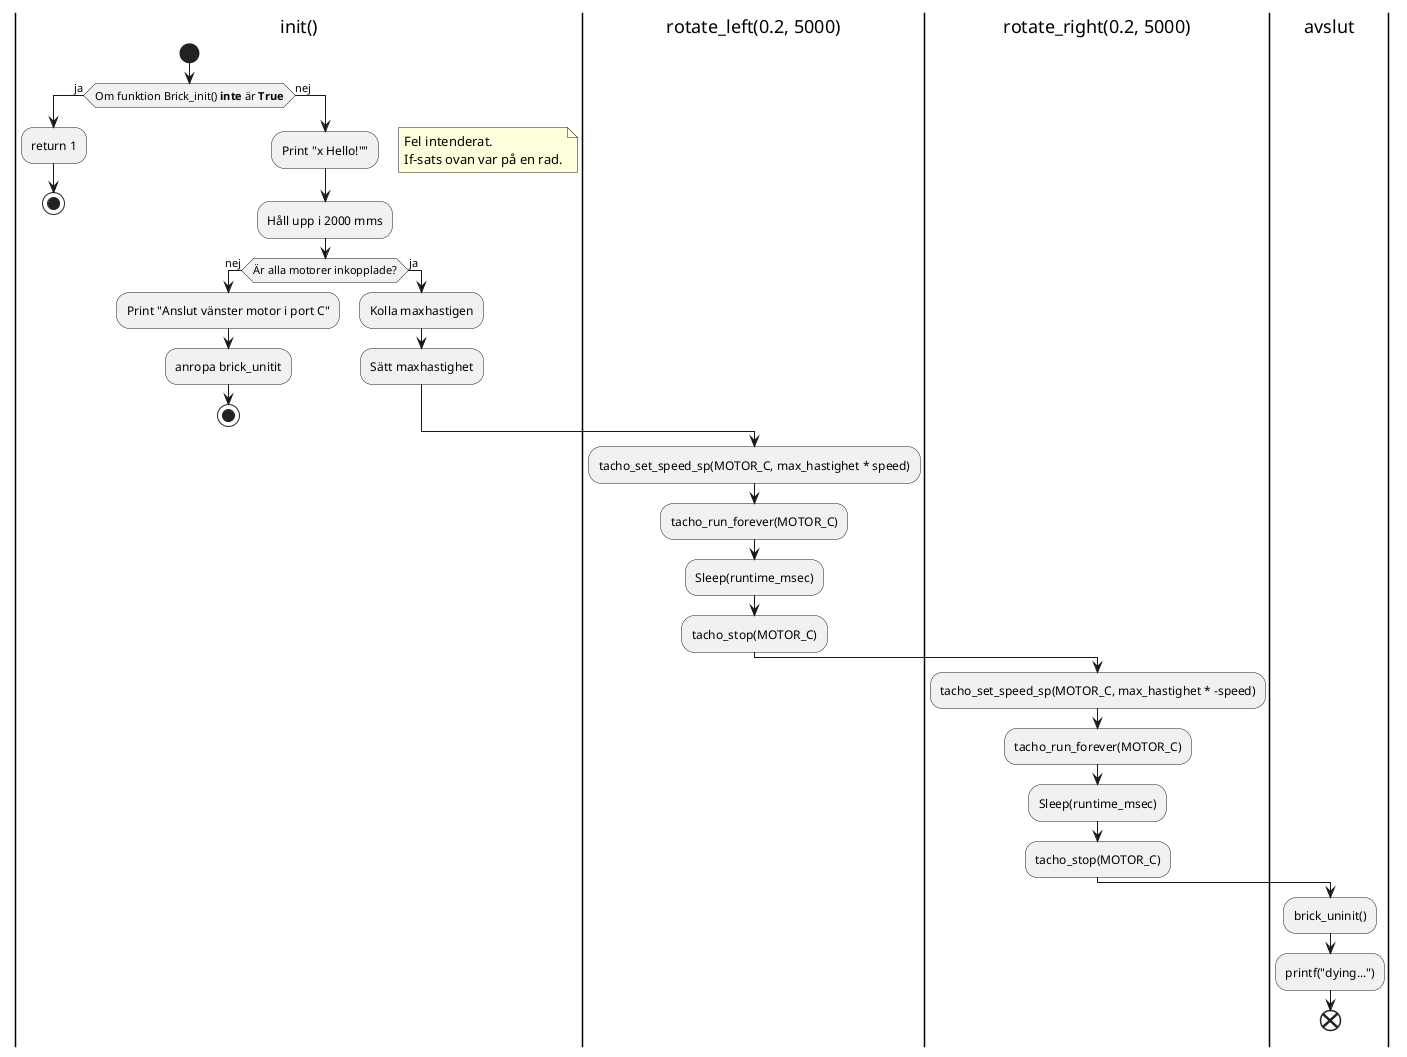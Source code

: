 @startuml

|init()|
start
if (Om funktion Brick_init() **inte** är **True**) then (ja)
:return 1;
stop 
else (nej)
    :Print "x Hello!"";
    floating note right
        Fel intenderat.
        If-sats ovan var på en rad.
    end note
    :Håll upp i 2000 mms;
    if (Är alla motorer inkopplade?) then (nej)
        :Print "Anslut vänster motor i port C";
        :anropa brick_unitit;
        stop
        
    else (ja)
        :Kolla maxhastigen;
        :Sätt maxhastighet;
        ' stop
    ' :Tillbaka till main;
    '
    endif 
|rotate_left(0.2, 5000)|
    :tacho_set_speed_sp(MOTOR_C, max_hastighet * speed);
    :tacho_run_forever(MOTOR_C);
    :Sleep(runtime_msec);
    :tacho_stop(MOTOR_C);
|rotate_right(0.2, 5000)|
    :tacho_set_speed_sp(MOTOR_C, max_hastighet * -speed);
    :tacho_run_forever(MOTOR_C);
    :Sleep(runtime_msec);
    :tacho_stop(MOTOR_C);
|avslut|
    :brick_uninit();
    :printf("dying..."); 
end
@enduml
